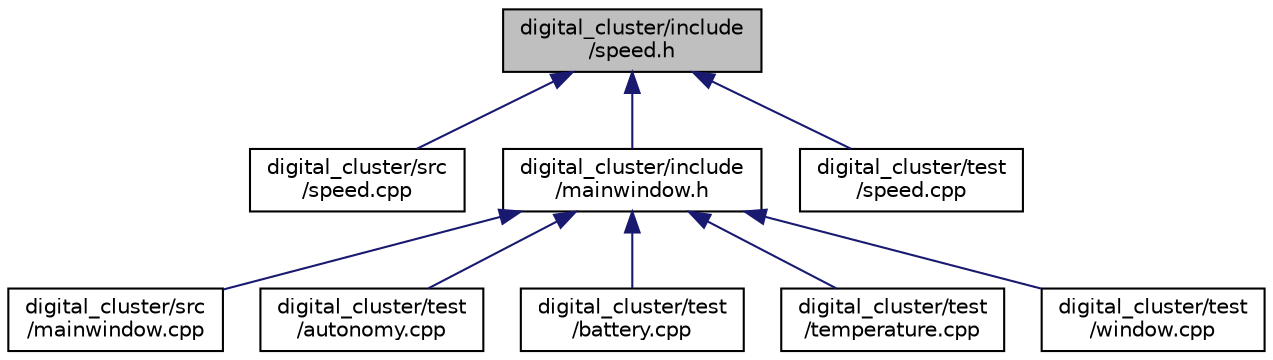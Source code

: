 digraph "digital_cluster/include/speed.h"
{
 // LATEX_PDF_SIZE
  edge [fontname="Helvetica",fontsize="10",labelfontname="Helvetica",labelfontsize="10"];
  node [fontname="Helvetica",fontsize="10",shape=record];
  Node1 [label="digital_cluster/include\l/speed.h",height=0.2,width=0.4,color="black", fillcolor="grey75", style="filled", fontcolor="black",tooltip=" "];
  Node1 -> Node2 [dir="back",color="midnightblue",fontsize="10",style="solid",fontname="Helvetica"];
  Node2 [label="digital_cluster/src\l/speed.cpp",height=0.2,width=0.4,color="black", fillcolor="white", style="filled",URL="$src_2speed_8cpp.html",tooltip=" "];
  Node1 -> Node3 [dir="back",color="midnightblue",fontsize="10",style="solid",fontname="Helvetica"];
  Node3 [label="digital_cluster/include\l/mainwindow.h",height=0.2,width=0.4,color="black", fillcolor="white", style="filled",URL="$mainwindow_8h.html",tooltip=" "];
  Node3 -> Node4 [dir="back",color="midnightblue",fontsize="10",style="solid",fontname="Helvetica"];
  Node4 [label="digital_cluster/src\l/mainwindow.cpp",height=0.2,width=0.4,color="black", fillcolor="white", style="filled",URL="$mainwindow_8cpp.html",tooltip=" "];
  Node3 -> Node5 [dir="back",color="midnightblue",fontsize="10",style="solid",fontname="Helvetica"];
  Node5 [label="digital_cluster/test\l/autonomy.cpp",height=0.2,width=0.4,color="black", fillcolor="white", style="filled",URL="$test_2autonomy_8cpp.html",tooltip=" "];
  Node3 -> Node6 [dir="back",color="midnightblue",fontsize="10",style="solid",fontname="Helvetica"];
  Node6 [label="digital_cluster/test\l/battery.cpp",height=0.2,width=0.4,color="black", fillcolor="white", style="filled",URL="$test_2battery_8cpp.html",tooltip=" "];
  Node3 -> Node7 [dir="back",color="midnightblue",fontsize="10",style="solid",fontname="Helvetica"];
  Node7 [label="digital_cluster/test\l/temperature.cpp",height=0.2,width=0.4,color="black", fillcolor="white", style="filled",URL="$test_2temperature_8cpp.html",tooltip=" "];
  Node3 -> Node8 [dir="back",color="midnightblue",fontsize="10",style="solid",fontname="Helvetica"];
  Node8 [label="digital_cluster/test\l/window.cpp",height=0.2,width=0.4,color="black", fillcolor="white", style="filled",URL="$window_8cpp.html",tooltip=" "];
  Node1 -> Node9 [dir="back",color="midnightblue",fontsize="10",style="solid",fontname="Helvetica"];
  Node9 [label="digital_cluster/test\l/speed.cpp",height=0.2,width=0.4,color="black", fillcolor="white", style="filled",URL="$test_2speed_8cpp.html",tooltip=" "];
}
